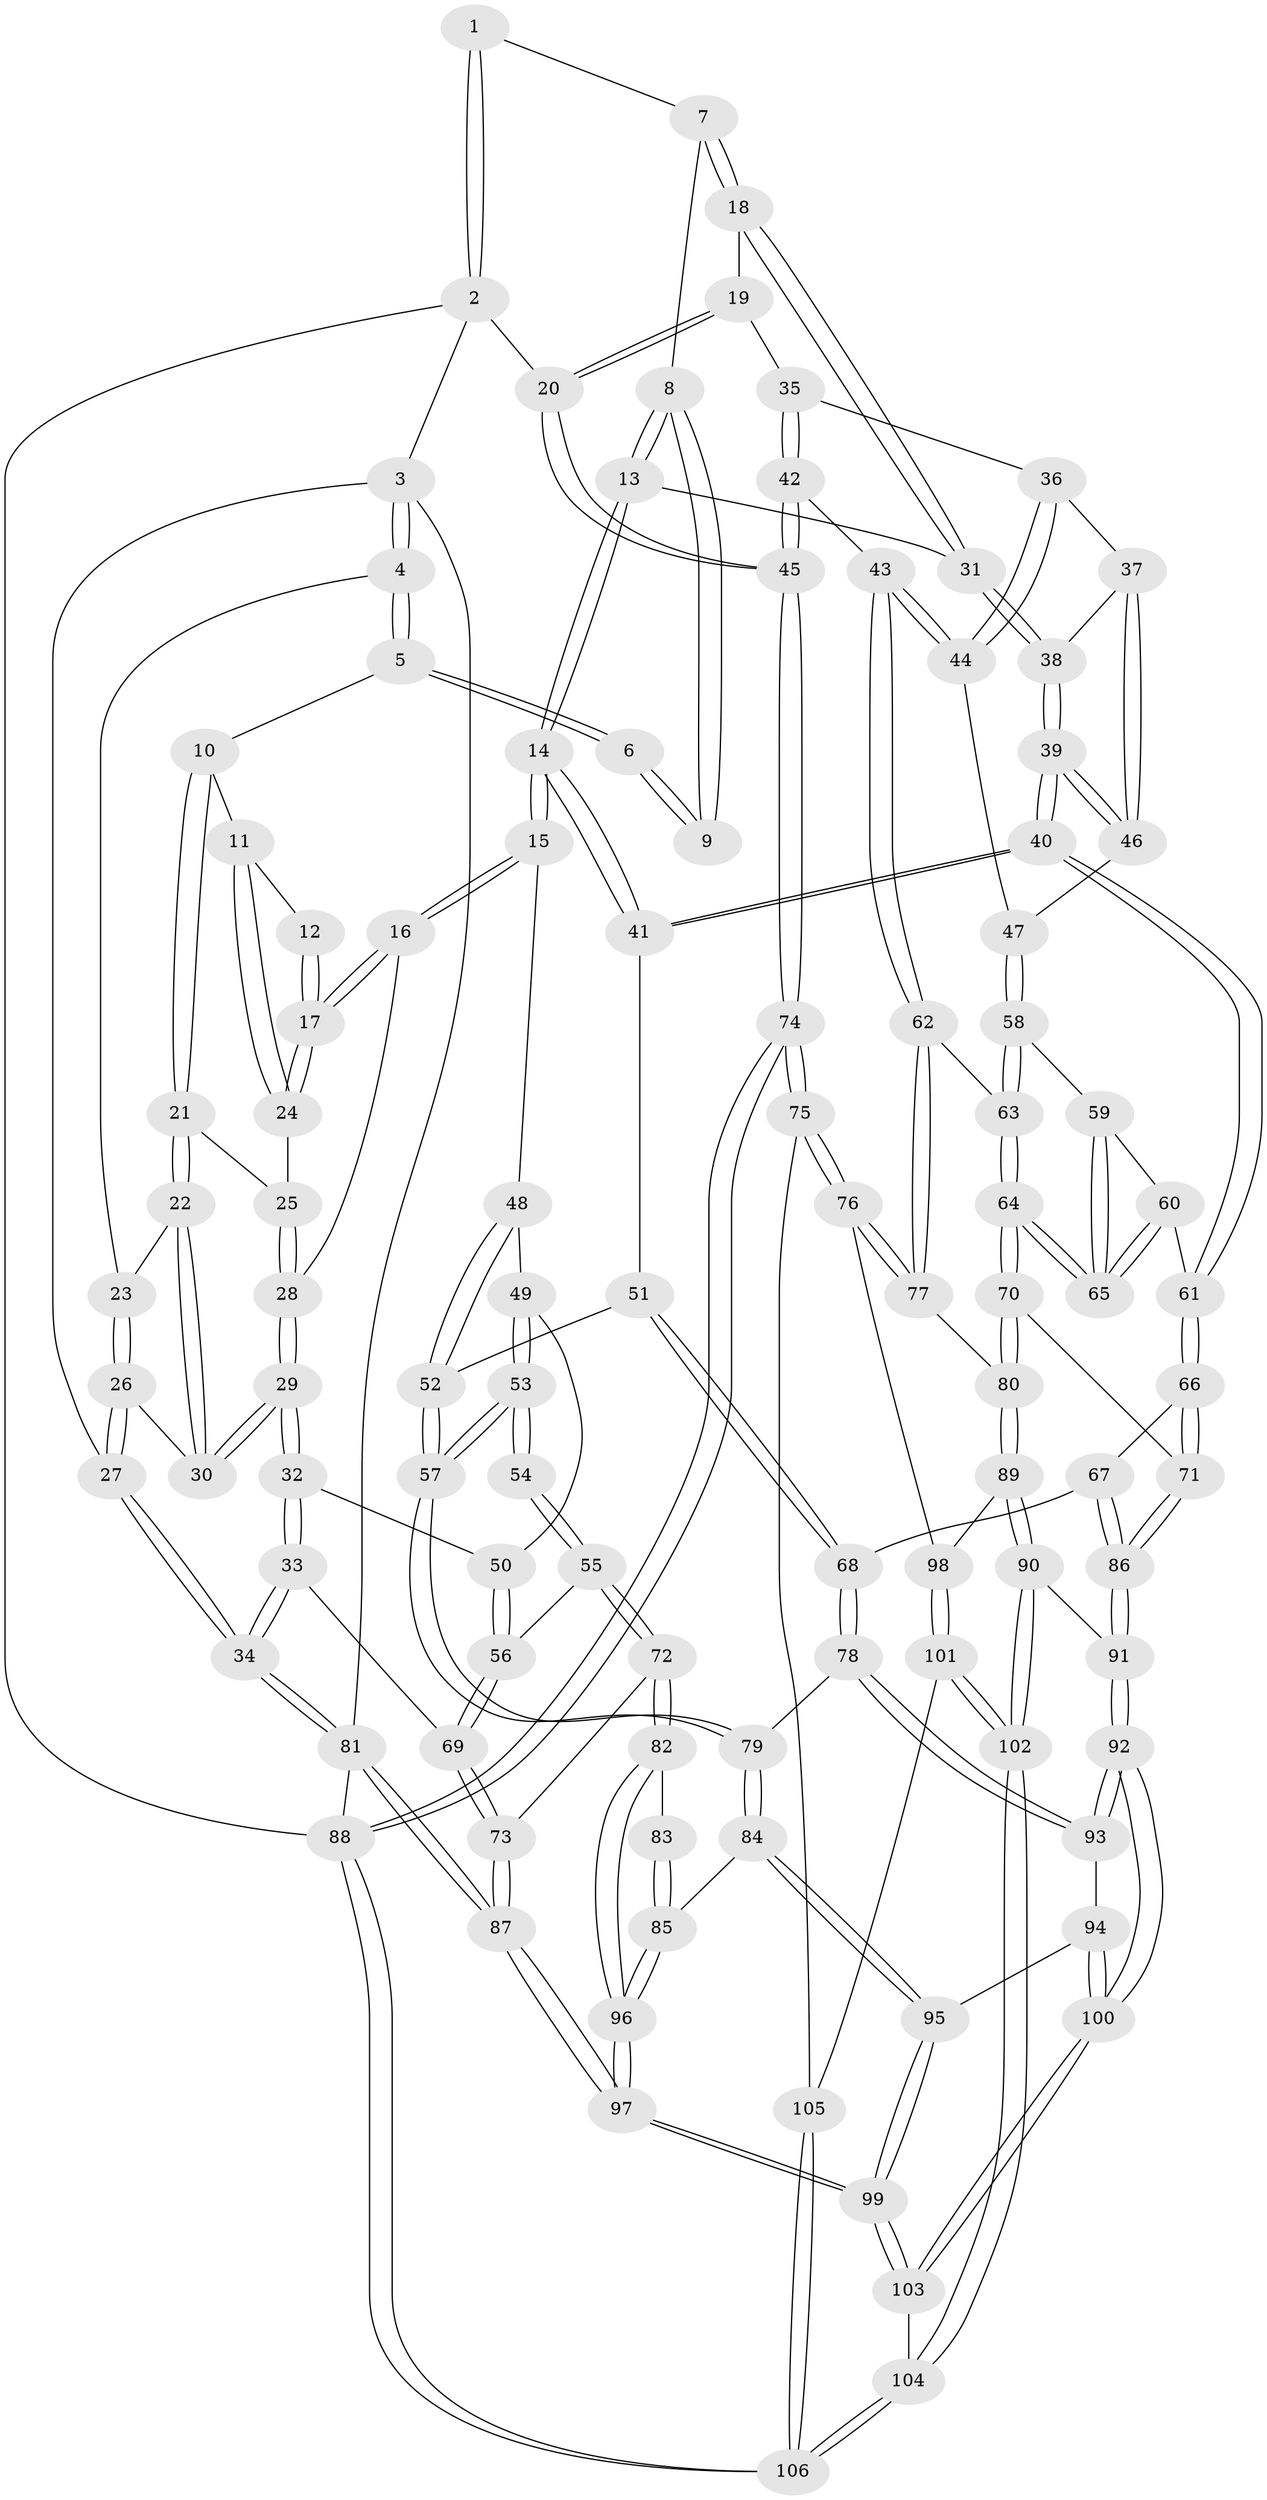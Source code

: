 // coarse degree distribution, {3: 0.41935483870967744, 2: 0.0967741935483871, 6: 0.0967741935483871, 4: 0.16129032258064516, 8: 0.06451612903225806, 7: 0.03225806451612903, 5: 0.06451612903225806, 1: 0.03225806451612903, 11: 0.03225806451612903}
// Generated by graph-tools (version 1.1) at 2025/06/03/04/25 22:06:49]
// undirected, 106 vertices, 262 edges
graph export_dot {
graph [start="1"]
  node [color=gray90,style=filled];
  1 [pos="+0.6728770565794528+0"];
  2 [pos="+1+0"];
  3 [pos="+0+0"];
  4 [pos="+0+0"];
  5 [pos="+0+0"];
  6 [pos="+0.6043955591177733+0"];
  7 [pos="+0.6895681066724484+0"];
  8 [pos="+0.49386777043747415+0.21917458223620326"];
  9 [pos="+0.4670170388206208+0.06058096554728993"];
  10 [pos="+0.1505293790608061+0"];
  11 [pos="+0.26701819665720194+0.08133244486808856"];
  12 [pos="+0.4665823860928515+0.06068015407442158"];
  13 [pos="+0.49392008488659256+0.23358661725553817"];
  14 [pos="+0.422859334794345+0.31660491956115294"];
  15 [pos="+0.3671040276423814+0.3123371278540293"];
  16 [pos="+0.3567254681636899+0.30447702986367126"];
  17 [pos="+0.3247078532093139+0.21215874034746166"];
  18 [pos="+0.74525851384998+0.1885922387134351"];
  19 [pos="+0.9594808558641789+0.16166196861141768"];
  20 [pos="+1+0"];
  21 [pos="+0.12728897482890175+0.21140503902252641"];
  22 [pos="+0.06949240019400238+0.25081097226518445"];
  23 [pos="+0.02953570098530268+0.18860859497923657"];
  24 [pos="+0.2805564138425366+0.11712949715232204"];
  25 [pos="+0.16738807084920557+0.24247564768912563"];
  26 [pos="+0+0.2706877524486269"];
  27 [pos="+0+0.30096277846284797"];
  28 [pos="+0.22643492553221434+0.3040875124153439"];
  29 [pos="+0.10077984079781928+0.39086334051015476"];
  30 [pos="+0.06277592215461353+0.2620539143129458"];
  31 [pos="+0.7423621952218202+0.1954474889431371"];
  32 [pos="+0.07406693233330645+0.45157186544044814"];
  33 [pos="+0.0029216883979788664+0.5094541462300715"];
  34 [pos="+0+0.5255064583307116"];
  35 [pos="+0.9466206026482179+0.3148706944636216"];
  36 [pos="+0.8984521143572008+0.32270624692385014"];
  37 [pos="+0.7580982033433622+0.2542659542700956"];
  38 [pos="+0.7461522728484488+0.2361062265356484"];
  39 [pos="+0.5936048655497121+0.43333055296387213"];
  40 [pos="+0.5807124590101084+0.44160072969779485"];
  41 [pos="+0.5111433281024484+0.41773909708404083"];
  42 [pos="+1+0.4452520838319886"];
  43 [pos="+1+0.4605867771858462"];
  44 [pos="+0.8693900411742763+0.4312416117348919"];
  45 [pos="+1+0.46507249293925057"];
  46 [pos="+0.80757650083863+0.4388011962299771"];
  47 [pos="+0.8095089111681386+0.4409881107412861"];
  48 [pos="+0.3670070929260899+0.31252267306604953"];
  49 [pos="+0.27217171231201354+0.455609541822844"];
  50 [pos="+0.2167025794997673+0.4690094272792215"];
  51 [pos="+0.48852863568625127+0.45702986655791517"];
  52 [pos="+0.36365126020593697+0.5727870141753647"];
  53 [pos="+0.3200337174967552+0.5786374734844681"];
  54 [pos="+0.30602088015172974+0.5835194816368395"];
  55 [pos="+0.22454094453285964+0.5757652920512925"];
  56 [pos="+0.21905879065075448+0.5726498545297101"];
  57 [pos="+0.3522789585562263+0.5895144832744006"];
  58 [pos="+0.8055733189665968+0.4663415061065467"];
  59 [pos="+0.760900867084504+0.498679281262973"];
  60 [pos="+0.6583447417247147+0.5165352057782826"];
  61 [pos="+0.6021004770444344+0.4937148553384557"];
  62 [pos="+0.8808369582589562+0.5826729764120229"];
  63 [pos="+0.8371993277527978+0.5654178909207774"];
  64 [pos="+0.747532255458888+0.629748828346423"];
  65 [pos="+0.7271911751163438+0.5816016739932726"];
  66 [pos="+0.5922309287436257+0.5859290088781135"];
  67 [pos="+0.5786252082553806+0.6061187699238594"];
  68 [pos="+0.47128237351052094+0.6383665817382386"];
  69 [pos="+0.07722571234147814+0.5751104816917304"];
  70 [pos="+0.7468492315857752+0.6315976592052484"];
  71 [pos="+0.7144774777788595+0.6453171745131491"];
  72 [pos="+0.1957175788974019+0.6965222159245353"];
  73 [pos="+0.11761067093397595+0.6457719131281472"];
  74 [pos="+1+0.7838520414514557"];
  75 [pos="+1+0.7738510900180836"];
  76 [pos="+1+0.759200557578844"];
  77 [pos="+0.9392728618545818+0.6989504813764272"];
  78 [pos="+0.4345407238618758+0.6691945959068277"];
  79 [pos="+0.3984488698760285+0.6592660721684669"];
  80 [pos="+0.8137440992402346+0.7203646484488201"];
  81 [pos="+0+1"];
  82 [pos="+0.2037924879308831+0.7050056699097936"];
  83 [pos="+0.29515947023895023+0.5977344045319491"];
  84 [pos="+0.30344993554565286+0.7492908127453588"];
  85 [pos="+0.270273993506778+0.749156957484952"];
  86 [pos="+0.6212659951609322+0.779251670647622"];
  87 [pos="+0+1"];
  88 [pos="+1+1"];
  89 [pos="+0.7726296858351069+0.791339081386089"];
  90 [pos="+0.6208565651822894+0.8089837778984467"];
  91 [pos="+0.6156076567941425+0.8062870829463051"];
  92 [pos="+0.5999170210828679+0.8100198460332935"];
  93 [pos="+0.5013750623663076+0.7827894322839192"];
  94 [pos="+0.4576524047771434+0.8161767451829005"];
  95 [pos="+0.36706974718163277+0.8476139311368764"];
  96 [pos="+0.22306043759155578+0.7508763776982744"];
  97 [pos="+0+1"];
  98 [pos="+0.8153422982737357+0.8455603363114647"];
  99 [pos="+0.2143707795186551+1"];
  100 [pos="+0.45956581783248274+1"];
  101 [pos="+0.8196833728095392+0.9077623648533171"];
  102 [pos="+0.741931121112963+1"];
  103 [pos="+0.4397701745655865+1"];
  104 [pos="+0.7365548108656139+1"];
  105 [pos="+0.8902502081354419+0.9128412491998152"];
  106 [pos="+1+1"];
  1 -- 2;
  1 -- 2;
  1 -- 7;
  2 -- 3;
  2 -- 20;
  2 -- 88;
  3 -- 4;
  3 -- 4;
  3 -- 27;
  3 -- 81;
  4 -- 5;
  4 -- 5;
  4 -- 23;
  5 -- 6;
  5 -- 6;
  5 -- 10;
  6 -- 9;
  6 -- 9;
  7 -- 8;
  7 -- 18;
  7 -- 18;
  8 -- 9;
  8 -- 9;
  8 -- 13;
  8 -- 13;
  10 -- 11;
  10 -- 21;
  10 -- 21;
  11 -- 12;
  11 -- 24;
  11 -- 24;
  12 -- 17;
  12 -- 17;
  13 -- 14;
  13 -- 14;
  13 -- 31;
  14 -- 15;
  14 -- 15;
  14 -- 41;
  14 -- 41;
  15 -- 16;
  15 -- 16;
  15 -- 48;
  16 -- 17;
  16 -- 17;
  16 -- 28;
  17 -- 24;
  17 -- 24;
  18 -- 19;
  18 -- 31;
  18 -- 31;
  19 -- 20;
  19 -- 20;
  19 -- 35;
  20 -- 45;
  20 -- 45;
  21 -- 22;
  21 -- 22;
  21 -- 25;
  22 -- 23;
  22 -- 30;
  22 -- 30;
  23 -- 26;
  23 -- 26;
  24 -- 25;
  25 -- 28;
  25 -- 28;
  26 -- 27;
  26 -- 27;
  26 -- 30;
  27 -- 34;
  27 -- 34;
  28 -- 29;
  28 -- 29;
  29 -- 30;
  29 -- 30;
  29 -- 32;
  29 -- 32;
  31 -- 38;
  31 -- 38;
  32 -- 33;
  32 -- 33;
  32 -- 50;
  33 -- 34;
  33 -- 34;
  33 -- 69;
  34 -- 81;
  34 -- 81;
  35 -- 36;
  35 -- 42;
  35 -- 42;
  36 -- 37;
  36 -- 44;
  36 -- 44;
  37 -- 38;
  37 -- 46;
  37 -- 46;
  38 -- 39;
  38 -- 39;
  39 -- 40;
  39 -- 40;
  39 -- 46;
  39 -- 46;
  40 -- 41;
  40 -- 41;
  40 -- 61;
  40 -- 61;
  41 -- 51;
  42 -- 43;
  42 -- 45;
  42 -- 45;
  43 -- 44;
  43 -- 44;
  43 -- 62;
  43 -- 62;
  44 -- 47;
  45 -- 74;
  45 -- 74;
  46 -- 47;
  47 -- 58;
  47 -- 58;
  48 -- 49;
  48 -- 52;
  48 -- 52;
  49 -- 50;
  49 -- 53;
  49 -- 53;
  50 -- 56;
  50 -- 56;
  51 -- 52;
  51 -- 68;
  51 -- 68;
  52 -- 57;
  52 -- 57;
  53 -- 54;
  53 -- 54;
  53 -- 57;
  53 -- 57;
  54 -- 55;
  54 -- 55;
  55 -- 56;
  55 -- 72;
  55 -- 72;
  56 -- 69;
  56 -- 69;
  57 -- 79;
  57 -- 79;
  58 -- 59;
  58 -- 63;
  58 -- 63;
  59 -- 60;
  59 -- 65;
  59 -- 65;
  60 -- 61;
  60 -- 65;
  60 -- 65;
  61 -- 66;
  61 -- 66;
  62 -- 63;
  62 -- 77;
  62 -- 77;
  63 -- 64;
  63 -- 64;
  64 -- 65;
  64 -- 65;
  64 -- 70;
  64 -- 70;
  66 -- 67;
  66 -- 71;
  66 -- 71;
  67 -- 68;
  67 -- 86;
  67 -- 86;
  68 -- 78;
  68 -- 78;
  69 -- 73;
  69 -- 73;
  70 -- 71;
  70 -- 80;
  70 -- 80;
  71 -- 86;
  71 -- 86;
  72 -- 73;
  72 -- 82;
  72 -- 82;
  73 -- 87;
  73 -- 87;
  74 -- 75;
  74 -- 75;
  74 -- 88;
  74 -- 88;
  75 -- 76;
  75 -- 76;
  75 -- 105;
  76 -- 77;
  76 -- 77;
  76 -- 98;
  77 -- 80;
  78 -- 79;
  78 -- 93;
  78 -- 93;
  79 -- 84;
  79 -- 84;
  80 -- 89;
  80 -- 89;
  81 -- 87;
  81 -- 87;
  81 -- 88;
  82 -- 83;
  82 -- 96;
  82 -- 96;
  83 -- 85;
  83 -- 85;
  84 -- 85;
  84 -- 95;
  84 -- 95;
  85 -- 96;
  85 -- 96;
  86 -- 91;
  86 -- 91;
  87 -- 97;
  87 -- 97;
  88 -- 106;
  88 -- 106;
  89 -- 90;
  89 -- 90;
  89 -- 98;
  90 -- 91;
  90 -- 102;
  90 -- 102;
  91 -- 92;
  91 -- 92;
  92 -- 93;
  92 -- 93;
  92 -- 100;
  92 -- 100;
  93 -- 94;
  94 -- 95;
  94 -- 100;
  94 -- 100;
  95 -- 99;
  95 -- 99;
  96 -- 97;
  96 -- 97;
  97 -- 99;
  97 -- 99;
  98 -- 101;
  98 -- 101;
  99 -- 103;
  99 -- 103;
  100 -- 103;
  100 -- 103;
  101 -- 102;
  101 -- 102;
  101 -- 105;
  102 -- 104;
  102 -- 104;
  103 -- 104;
  104 -- 106;
  104 -- 106;
  105 -- 106;
  105 -- 106;
}
